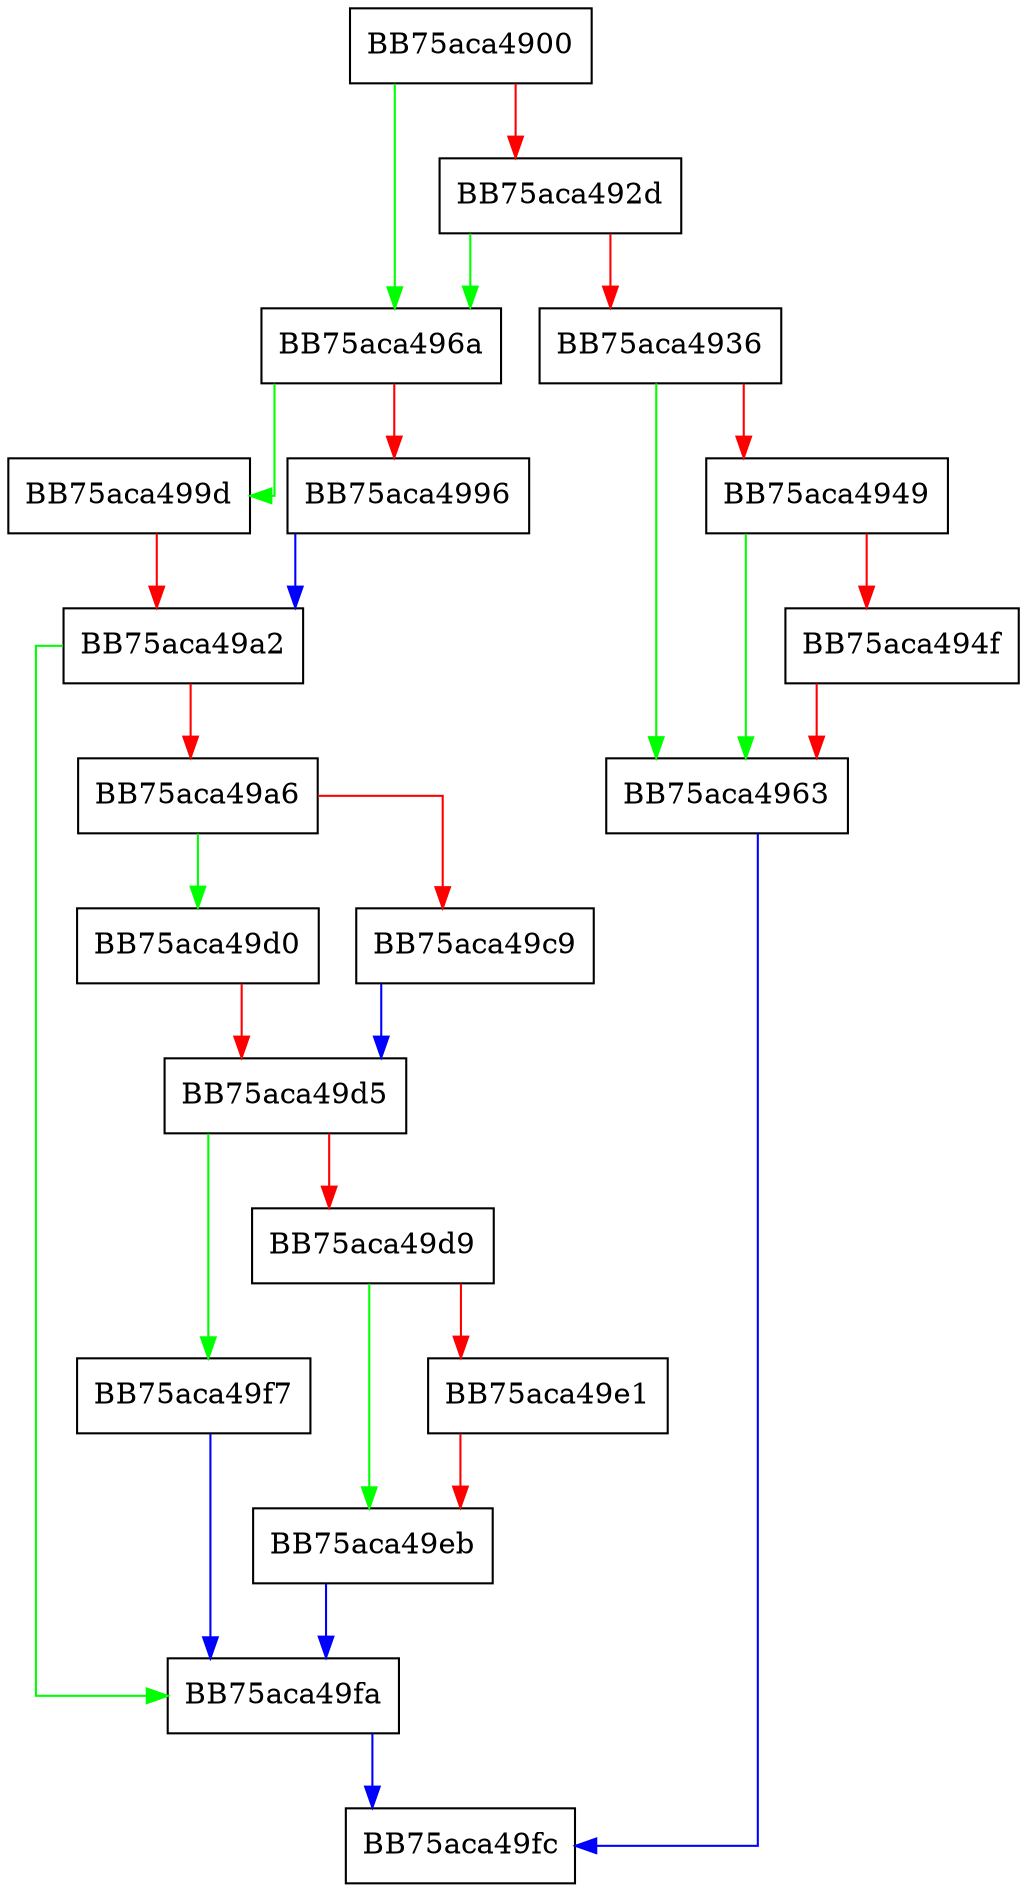 digraph EnumerateInit {
  node [shape="box"];
  graph [splines=ortho];
  BB75aca4900 -> BB75aca496a [color="green"];
  BB75aca4900 -> BB75aca492d [color="red"];
  BB75aca492d -> BB75aca496a [color="green"];
  BB75aca492d -> BB75aca4936 [color="red"];
  BB75aca4936 -> BB75aca4963 [color="green"];
  BB75aca4936 -> BB75aca4949 [color="red"];
  BB75aca4949 -> BB75aca4963 [color="green"];
  BB75aca4949 -> BB75aca494f [color="red"];
  BB75aca494f -> BB75aca4963 [color="red"];
  BB75aca4963 -> BB75aca49fc [color="blue"];
  BB75aca496a -> BB75aca499d [color="green"];
  BB75aca496a -> BB75aca4996 [color="red"];
  BB75aca4996 -> BB75aca49a2 [color="blue"];
  BB75aca499d -> BB75aca49a2 [color="red"];
  BB75aca49a2 -> BB75aca49fa [color="green"];
  BB75aca49a2 -> BB75aca49a6 [color="red"];
  BB75aca49a6 -> BB75aca49d0 [color="green"];
  BB75aca49a6 -> BB75aca49c9 [color="red"];
  BB75aca49c9 -> BB75aca49d5 [color="blue"];
  BB75aca49d0 -> BB75aca49d5 [color="red"];
  BB75aca49d5 -> BB75aca49f7 [color="green"];
  BB75aca49d5 -> BB75aca49d9 [color="red"];
  BB75aca49d9 -> BB75aca49eb [color="green"];
  BB75aca49d9 -> BB75aca49e1 [color="red"];
  BB75aca49e1 -> BB75aca49eb [color="red"];
  BB75aca49eb -> BB75aca49fa [color="blue"];
  BB75aca49f7 -> BB75aca49fa [color="blue"];
  BB75aca49fa -> BB75aca49fc [color="blue"];
}